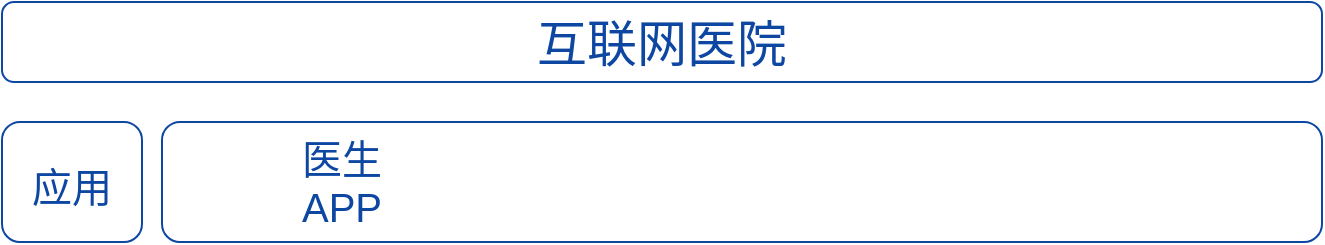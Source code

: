 <mxfile version="20.1.3" type="github">
  <diagram id="KP49BWcJ2xEg14fMhSnt" name="第 1 页">
    <mxGraphModel dx="1422" dy="762" grid="1" gridSize="10" guides="1" tooltips="1" connect="1" arrows="1" fold="1" page="1" pageScale="1" pageWidth="827" pageHeight="1169" math="0" shadow="0">
      <root>
        <mxCell id="0" />
        <mxCell id="1" parent="0" />
        <mxCell id="OpCwgLtP3gKo1lzQ5iub-1" value="&lt;font color=&quot;#0d47a1&quot; style=&quot;font-size: 25px;&quot;&gt;互联网医院&lt;/font&gt;" style="rounded=1;whiteSpace=wrap;html=1;strokeColor=#0D47A1;" vertex="1" parent="1">
          <mxGeometry x="90" y="150" width="660" height="40" as="geometry" />
        </mxCell>
        <mxCell id="OpCwgLtP3gKo1lzQ5iub-2" value="&lt;span style=&quot;font-size: 20px;&quot;&gt;应用&lt;/span&gt;" style="rounded=1;whiteSpace=wrap;html=1;fontSize=25;fontColor=#0D47A1;strokeColor=#0D47A1;" vertex="1" parent="1">
          <mxGeometry x="90" y="210" width="70" height="60" as="geometry" />
        </mxCell>
        <mxCell id="OpCwgLtP3gKo1lzQ5iub-3" value="" style="rounded=1;whiteSpace=wrap;html=1;fontSize=20;fontColor=#0D47A1;strokeColor=#0D47A1;" vertex="1" parent="1">
          <mxGeometry x="170" y="210" width="580" height="60" as="geometry" />
        </mxCell>
        <mxCell id="OpCwgLtP3gKo1lzQ5iub-10" value="" style="shape=image;html=1;verticalAlign=top;verticalLabelPosition=bottom;labelBackgroundColor=#ffffff;imageAspect=0;aspect=fixed;image=https://cdn2.iconfinder.com/data/icons/mobile-and-internet-business/505/sms-128.png;fontSize=20;fontColor=#0D47A1;strokeColor=#0D47A1;" vertex="1" parent="1">
          <mxGeometry x="190" y="215" width="50" height="50" as="geometry" />
        </mxCell>
        <mxCell id="OpCwgLtP3gKo1lzQ5iub-11" value="医生APP" style="text;html=1;strokeColor=none;fillColor=none;align=center;verticalAlign=middle;whiteSpace=wrap;rounded=0;fontSize=20;fontColor=#0D47A1;" vertex="1" parent="1">
          <mxGeometry x="230" y="225" width="60" height="30" as="geometry" />
        </mxCell>
      </root>
    </mxGraphModel>
  </diagram>
</mxfile>
